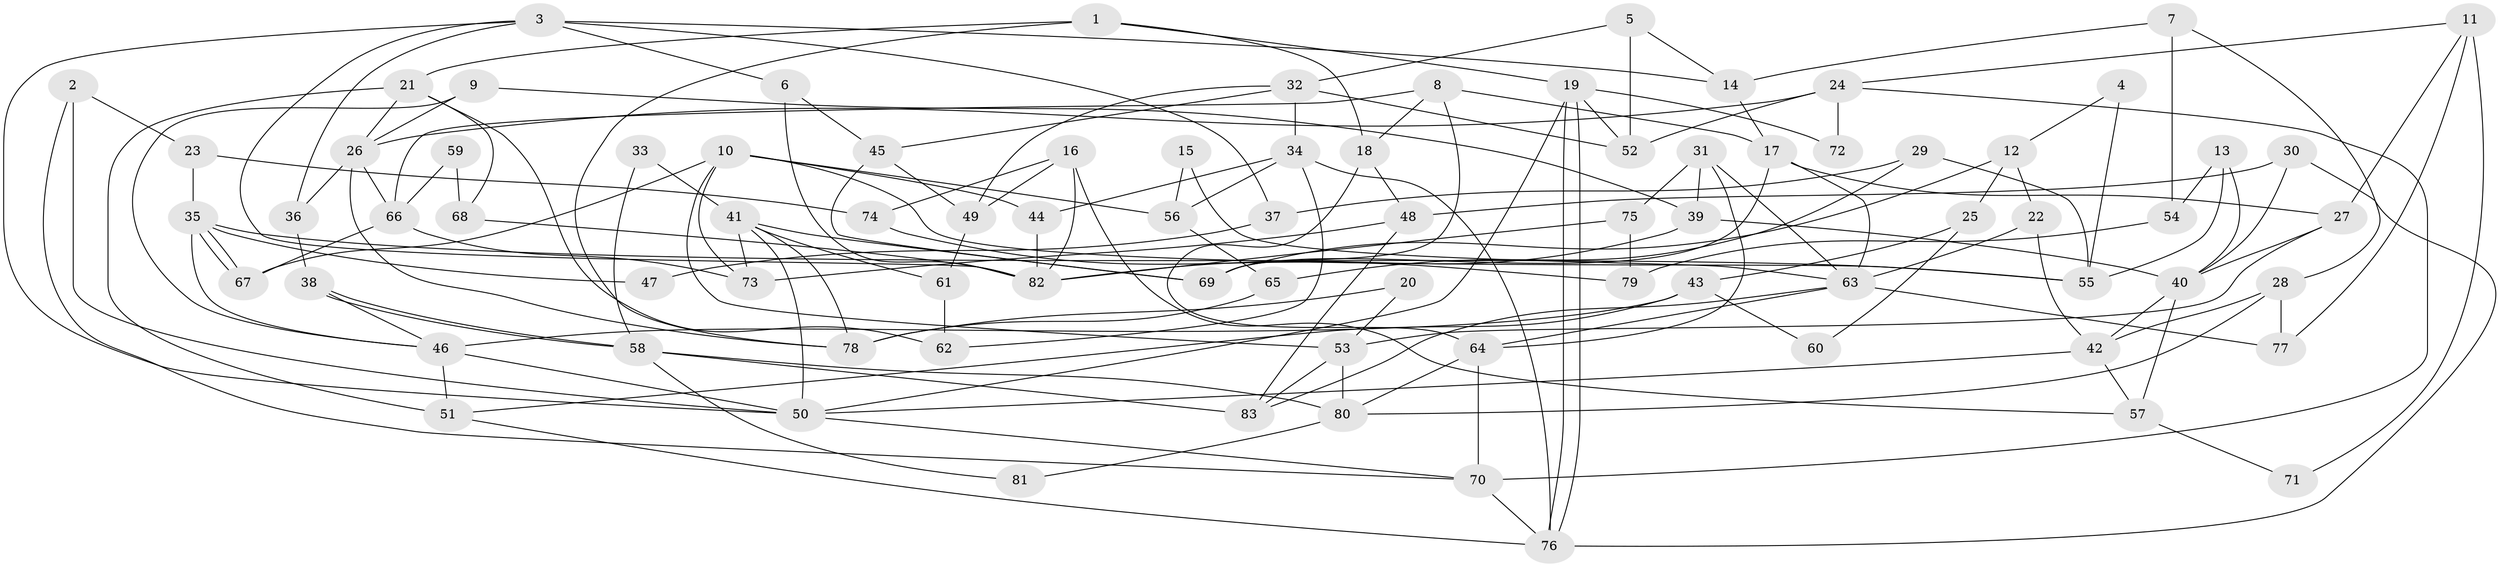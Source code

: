// coarse degree distribution, {7: 0.11320754716981132, 3: 0.18867924528301888, 5: 0.18867924528301888, 4: 0.16981132075471697, 8: 0.09433962264150944, 6: 0.11320754716981132, 2: 0.07547169811320754, 9: 0.018867924528301886, 10: 0.018867924528301886, 1: 0.018867924528301886}
// Generated by graph-tools (version 1.1) at 2025/24/03/03/25 07:24:02]
// undirected, 83 vertices, 166 edges
graph export_dot {
graph [start="1"]
  node [color=gray90,style=filled];
  1;
  2;
  3;
  4;
  5;
  6;
  7;
  8;
  9;
  10;
  11;
  12;
  13;
  14;
  15;
  16;
  17;
  18;
  19;
  20;
  21;
  22;
  23;
  24;
  25;
  26;
  27;
  28;
  29;
  30;
  31;
  32;
  33;
  34;
  35;
  36;
  37;
  38;
  39;
  40;
  41;
  42;
  43;
  44;
  45;
  46;
  47;
  48;
  49;
  50;
  51;
  52;
  53;
  54;
  55;
  56;
  57;
  58;
  59;
  60;
  61;
  62;
  63;
  64;
  65;
  66;
  67;
  68;
  69;
  70;
  71;
  72;
  73;
  74;
  75;
  76;
  77;
  78;
  79;
  80;
  81;
  82;
  83;
  1 -- 18;
  1 -- 21;
  1 -- 19;
  1 -- 78;
  2 -- 50;
  2 -- 70;
  2 -- 23;
  3 -- 82;
  3 -- 36;
  3 -- 6;
  3 -- 14;
  3 -- 37;
  3 -- 50;
  4 -- 55;
  4 -- 12;
  5 -- 14;
  5 -- 52;
  5 -- 32;
  6 -- 45;
  6 -- 82;
  7 -- 28;
  7 -- 14;
  7 -- 54;
  8 -- 66;
  8 -- 17;
  8 -- 18;
  8 -- 69;
  9 -- 26;
  9 -- 39;
  9 -- 46;
  10 -- 44;
  10 -- 55;
  10 -- 53;
  10 -- 56;
  10 -- 67;
  10 -- 73;
  11 -- 77;
  11 -- 24;
  11 -- 27;
  11 -- 71;
  12 -- 69;
  12 -- 22;
  12 -- 25;
  13 -- 40;
  13 -- 54;
  13 -- 55;
  14 -- 17;
  15 -- 56;
  15 -- 63;
  16 -- 82;
  16 -- 49;
  16 -- 57;
  16 -- 74;
  17 -- 27;
  17 -- 63;
  17 -- 69;
  18 -- 64;
  18 -- 48;
  19 -- 76;
  19 -- 76;
  19 -- 50;
  19 -- 52;
  19 -- 72;
  20 -- 78;
  20 -- 53;
  21 -- 26;
  21 -- 62;
  21 -- 51;
  21 -- 68;
  22 -- 42;
  22 -- 63;
  23 -- 35;
  23 -- 74;
  24 -- 26;
  24 -- 70;
  24 -- 52;
  24 -- 72;
  25 -- 43;
  25 -- 60;
  26 -- 66;
  26 -- 78;
  26 -- 36;
  27 -- 40;
  27 -- 53;
  28 -- 42;
  28 -- 80;
  28 -- 77;
  29 -- 65;
  29 -- 55;
  29 -- 37;
  30 -- 76;
  30 -- 48;
  30 -- 40;
  31 -- 64;
  31 -- 63;
  31 -- 39;
  31 -- 75;
  32 -- 52;
  32 -- 34;
  32 -- 45;
  32 -- 49;
  33 -- 41;
  33 -- 58;
  34 -- 76;
  34 -- 44;
  34 -- 56;
  34 -- 62;
  35 -- 46;
  35 -- 67;
  35 -- 67;
  35 -- 47;
  35 -- 55;
  36 -- 38;
  37 -- 47;
  38 -- 58;
  38 -- 58;
  38 -- 46;
  39 -- 40;
  39 -- 82;
  40 -- 42;
  40 -- 57;
  41 -- 50;
  41 -- 69;
  41 -- 61;
  41 -- 73;
  41 -- 78;
  42 -- 57;
  42 -- 50;
  43 -- 46;
  43 -- 51;
  43 -- 60;
  44 -- 82;
  45 -- 69;
  45 -- 49;
  46 -- 50;
  46 -- 51;
  48 -- 73;
  48 -- 83;
  49 -- 61;
  50 -- 70;
  51 -- 76;
  53 -- 80;
  53 -- 83;
  54 -- 79;
  56 -- 65;
  57 -- 71;
  58 -- 83;
  58 -- 80;
  58 -- 81;
  59 -- 68;
  59 -- 66;
  61 -- 62;
  63 -- 83;
  63 -- 64;
  63 -- 77;
  64 -- 80;
  64 -- 70;
  65 -- 78;
  66 -- 67;
  66 -- 73;
  68 -- 82;
  70 -- 76;
  74 -- 79;
  75 -- 82;
  75 -- 79;
  80 -- 81;
}
